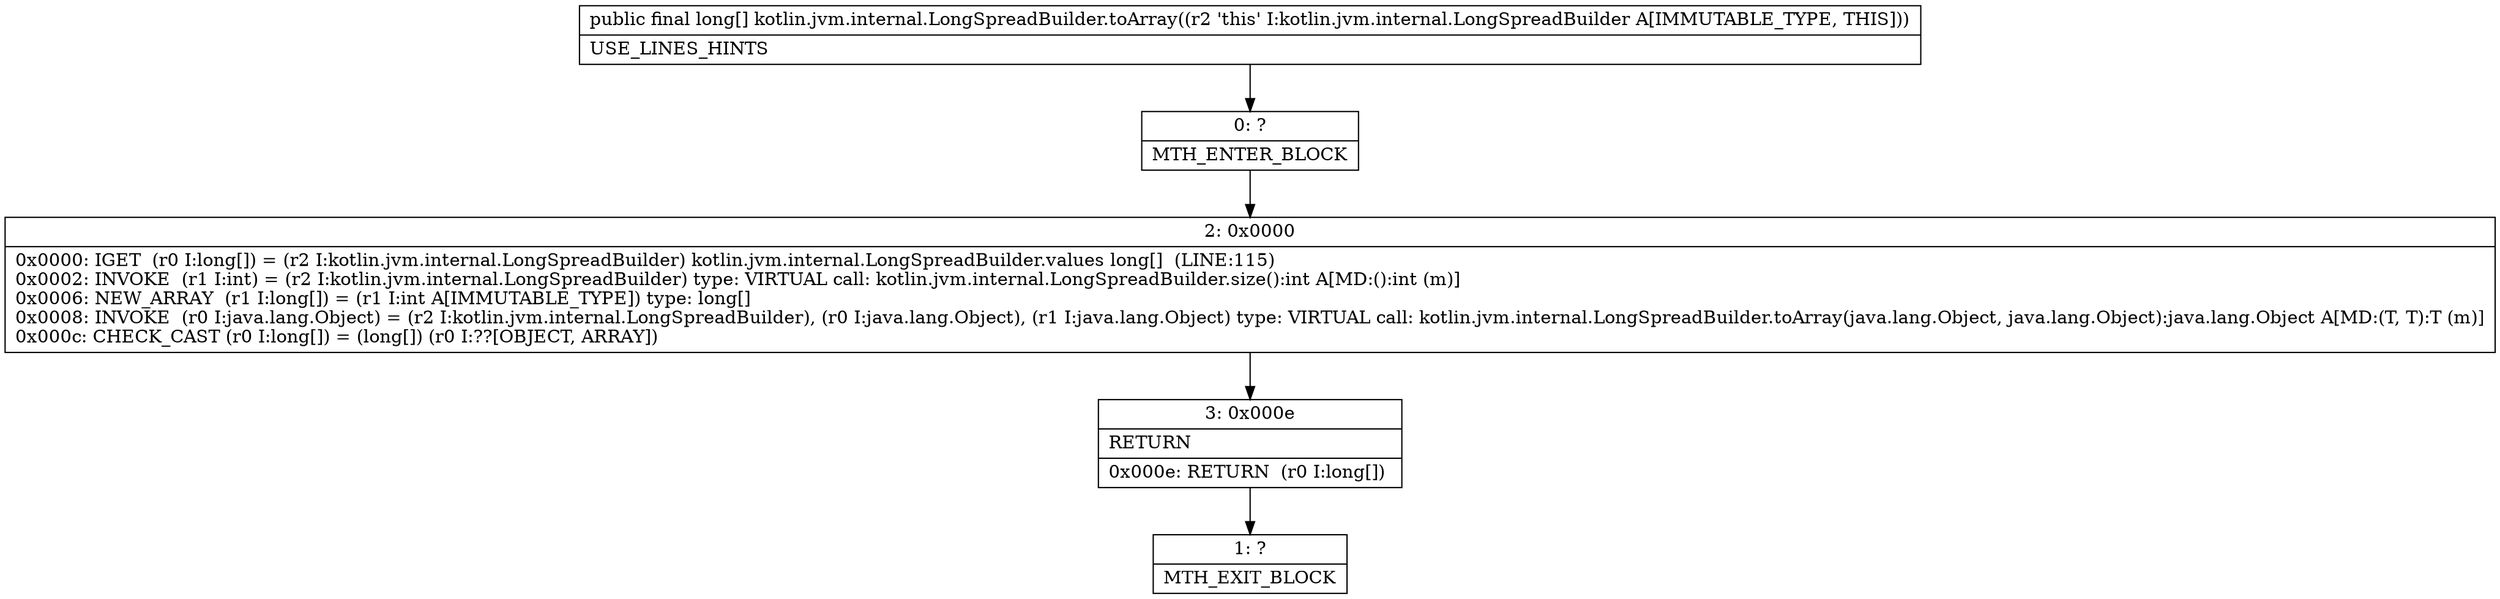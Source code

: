 digraph "CFG forkotlin.jvm.internal.LongSpreadBuilder.toArray()[J" {
Node_0 [shape=record,label="{0\:\ ?|MTH_ENTER_BLOCK\l}"];
Node_2 [shape=record,label="{2\:\ 0x0000|0x0000: IGET  (r0 I:long[]) = (r2 I:kotlin.jvm.internal.LongSpreadBuilder) kotlin.jvm.internal.LongSpreadBuilder.values long[]  (LINE:115)\l0x0002: INVOKE  (r1 I:int) = (r2 I:kotlin.jvm.internal.LongSpreadBuilder) type: VIRTUAL call: kotlin.jvm.internal.LongSpreadBuilder.size():int A[MD:():int (m)]\l0x0006: NEW_ARRAY  (r1 I:long[]) = (r1 I:int A[IMMUTABLE_TYPE]) type: long[] \l0x0008: INVOKE  (r0 I:java.lang.Object) = (r2 I:kotlin.jvm.internal.LongSpreadBuilder), (r0 I:java.lang.Object), (r1 I:java.lang.Object) type: VIRTUAL call: kotlin.jvm.internal.LongSpreadBuilder.toArray(java.lang.Object, java.lang.Object):java.lang.Object A[MD:(T, T):T (m)]\l0x000c: CHECK_CAST (r0 I:long[]) = (long[]) (r0 I:??[OBJECT, ARRAY]) \l}"];
Node_3 [shape=record,label="{3\:\ 0x000e|RETURN\l|0x000e: RETURN  (r0 I:long[]) \l}"];
Node_1 [shape=record,label="{1\:\ ?|MTH_EXIT_BLOCK\l}"];
MethodNode[shape=record,label="{public final long[] kotlin.jvm.internal.LongSpreadBuilder.toArray((r2 'this' I:kotlin.jvm.internal.LongSpreadBuilder A[IMMUTABLE_TYPE, THIS]))  | USE_LINES_HINTS\l}"];
MethodNode -> Node_0;Node_0 -> Node_2;
Node_2 -> Node_3;
Node_3 -> Node_1;
}

